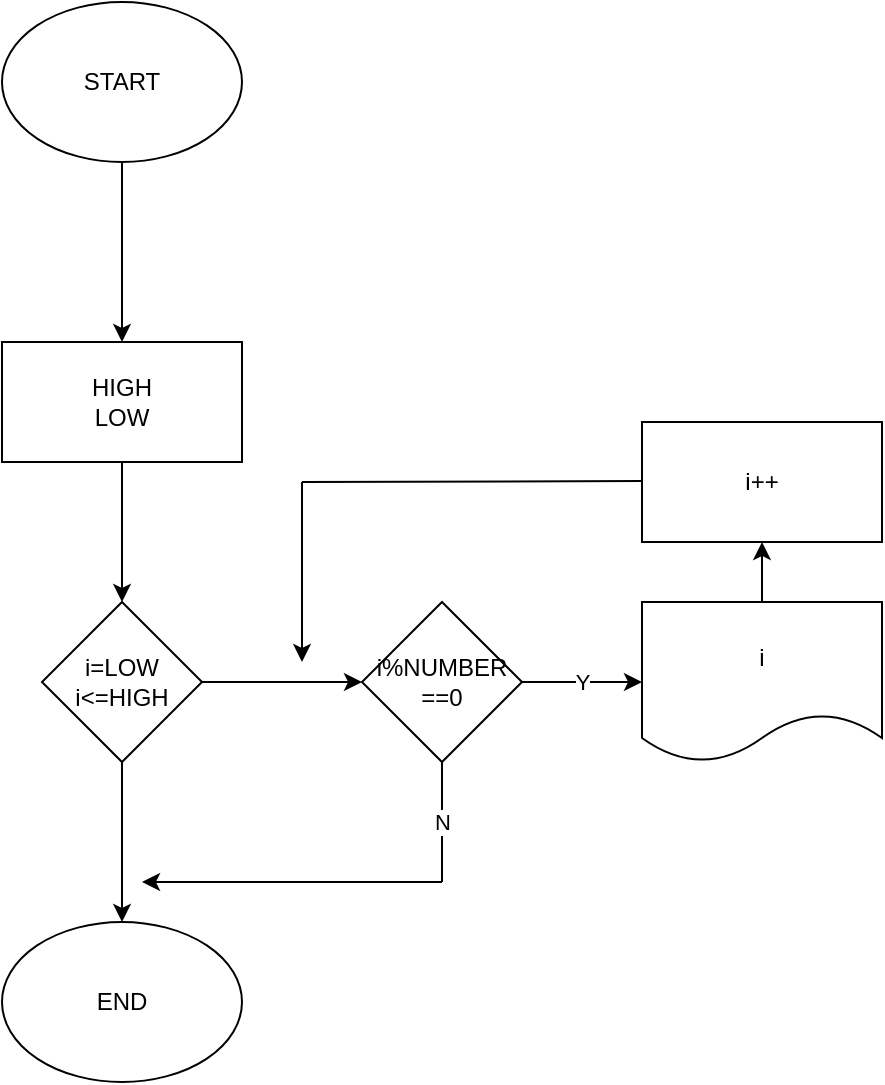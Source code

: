 <mxfile version="13.9.9" type="device"><diagram id="6lMJGjV_WbfJE6JBapWx" name="Page-1"><mxGraphModel dx="1024" dy="592" grid="1" gridSize="10" guides="1" tooltips="1" connect="1" arrows="1" fold="1" page="1" pageScale="1" pageWidth="827" pageHeight="1169" math="0" shadow="0"><root><mxCell id="0"/><mxCell id="1" parent="0"/><mxCell id="8s2pUxVulGaHMunxmYKb-3" value="" style="edgeStyle=orthogonalEdgeStyle;rounded=0;orthogonalLoop=1;jettySize=auto;html=1;" edge="1" parent="1" source="8s2pUxVulGaHMunxmYKb-1" target="8s2pUxVulGaHMunxmYKb-2"><mxGeometry relative="1" as="geometry"/></mxCell><mxCell id="8s2pUxVulGaHMunxmYKb-1" value="START" style="ellipse;whiteSpace=wrap;html=1;" vertex="1" parent="1"><mxGeometry x="50" y="10" width="120" height="80" as="geometry"/></mxCell><mxCell id="8s2pUxVulGaHMunxmYKb-5" value="" style="edgeStyle=orthogonalEdgeStyle;rounded=0;orthogonalLoop=1;jettySize=auto;html=1;" edge="1" parent="1" source="8s2pUxVulGaHMunxmYKb-2" target="8s2pUxVulGaHMunxmYKb-4"><mxGeometry relative="1" as="geometry"/></mxCell><mxCell id="8s2pUxVulGaHMunxmYKb-2" value="HIGH&lt;br&gt;LOW" style="whiteSpace=wrap;html=1;" vertex="1" parent="1"><mxGeometry x="50" y="180" width="120" height="60" as="geometry"/></mxCell><mxCell id="8s2pUxVulGaHMunxmYKb-7" value="" style="edgeStyle=orthogonalEdgeStyle;rounded=0;orthogonalLoop=1;jettySize=auto;html=1;" edge="1" parent="1" source="8s2pUxVulGaHMunxmYKb-4" target="8s2pUxVulGaHMunxmYKb-6"><mxGeometry relative="1" as="geometry"/></mxCell><mxCell id="8s2pUxVulGaHMunxmYKb-17" value="" style="edgeStyle=orthogonalEdgeStyle;rounded=0;orthogonalLoop=1;jettySize=auto;html=1;" edge="1" parent="1" source="8s2pUxVulGaHMunxmYKb-4" target="8s2pUxVulGaHMunxmYKb-16"><mxGeometry relative="1" as="geometry"/></mxCell><mxCell id="8s2pUxVulGaHMunxmYKb-4" value="i=LOW&lt;br&gt;i&amp;lt;=HIGH" style="rhombus;whiteSpace=wrap;html=1;" vertex="1" parent="1"><mxGeometry x="70" y="310" width="80" height="80" as="geometry"/></mxCell><mxCell id="8s2pUxVulGaHMunxmYKb-9" value="Y" style="edgeStyle=orthogonalEdgeStyle;rounded=0;orthogonalLoop=1;jettySize=auto;html=1;" edge="1" parent="1" source="8s2pUxVulGaHMunxmYKb-6" target="8s2pUxVulGaHMunxmYKb-8"><mxGeometry relative="1" as="geometry"/></mxCell><mxCell id="8s2pUxVulGaHMunxmYKb-6" value="i%NUMBER&lt;br&gt;==0" style="rhombus;whiteSpace=wrap;html=1;" vertex="1" parent="1"><mxGeometry x="230" y="310" width="80" height="80" as="geometry"/></mxCell><mxCell id="8s2pUxVulGaHMunxmYKb-14" value="" style="edgeStyle=orthogonalEdgeStyle;rounded=0;orthogonalLoop=1;jettySize=auto;html=1;" edge="1" parent="1" source="8s2pUxVulGaHMunxmYKb-8" target="8s2pUxVulGaHMunxmYKb-13"><mxGeometry relative="1" as="geometry"/></mxCell><mxCell id="8s2pUxVulGaHMunxmYKb-8" value="i" style="shape=document;whiteSpace=wrap;html=1;boundedLbl=1;" vertex="1" parent="1"><mxGeometry x="370" y="310" width="120" height="80" as="geometry"/></mxCell><mxCell id="8s2pUxVulGaHMunxmYKb-11" value="" style="endArrow=none;html=1;" edge="1" parent="1"><mxGeometry width="50" height="50" relative="1" as="geometry"><mxPoint x="200" y="250" as="sourcePoint"/><mxPoint x="370" y="249.5" as="targetPoint"/><Array as="points"/></mxGeometry></mxCell><mxCell id="8s2pUxVulGaHMunxmYKb-13" value="i++" style="whiteSpace=wrap;html=1;" vertex="1" parent="1"><mxGeometry x="370" y="220" width="120" height="60" as="geometry"/></mxCell><mxCell id="8s2pUxVulGaHMunxmYKb-15" value="" style="endArrow=classic;html=1;" edge="1" parent="1"><mxGeometry width="50" height="50" relative="1" as="geometry"><mxPoint x="200" y="250" as="sourcePoint"/><mxPoint x="200" y="340" as="targetPoint"/></mxGeometry></mxCell><mxCell id="8s2pUxVulGaHMunxmYKb-16" value="END" style="ellipse;whiteSpace=wrap;html=1;" vertex="1" parent="1"><mxGeometry x="50" y="470" width="120" height="80" as="geometry"/></mxCell><mxCell id="8s2pUxVulGaHMunxmYKb-18" value="N" style="endArrow=none;html=1;entryX=0.5;entryY=1;entryDx=0;entryDy=0;" edge="1" parent="1" target="8s2pUxVulGaHMunxmYKb-6"><mxGeometry width="50" height="50" relative="1" as="geometry"><mxPoint x="270" y="450" as="sourcePoint"/><mxPoint x="295" y="400" as="targetPoint"/></mxGeometry></mxCell><mxCell id="8s2pUxVulGaHMunxmYKb-19" value="" style="endArrow=classic;html=1;" edge="1" parent="1"><mxGeometry width="50" height="50" relative="1" as="geometry"><mxPoint x="270" y="450" as="sourcePoint"/><mxPoint x="120" y="450" as="targetPoint"/></mxGeometry></mxCell></root></mxGraphModel></diagram></mxfile>